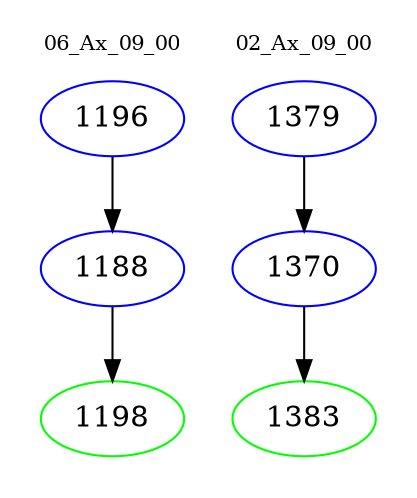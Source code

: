 digraph{
subgraph cluster_0 {
color = white
label = "06_Ax_09_00";
fontsize=10;
T0_1196 [label="1196", color="blue"]
T0_1196 -> T0_1188 [color="black"]
T0_1188 [label="1188", color="blue"]
T0_1188 -> T0_1198 [color="black"]
T0_1198 [label="1198", color="green"]
}
subgraph cluster_1 {
color = white
label = "02_Ax_09_00";
fontsize=10;
T1_1379 [label="1379", color="blue"]
T1_1379 -> T1_1370 [color="black"]
T1_1370 [label="1370", color="blue"]
T1_1370 -> T1_1383 [color="black"]
T1_1383 [label="1383", color="green"]
}
}
